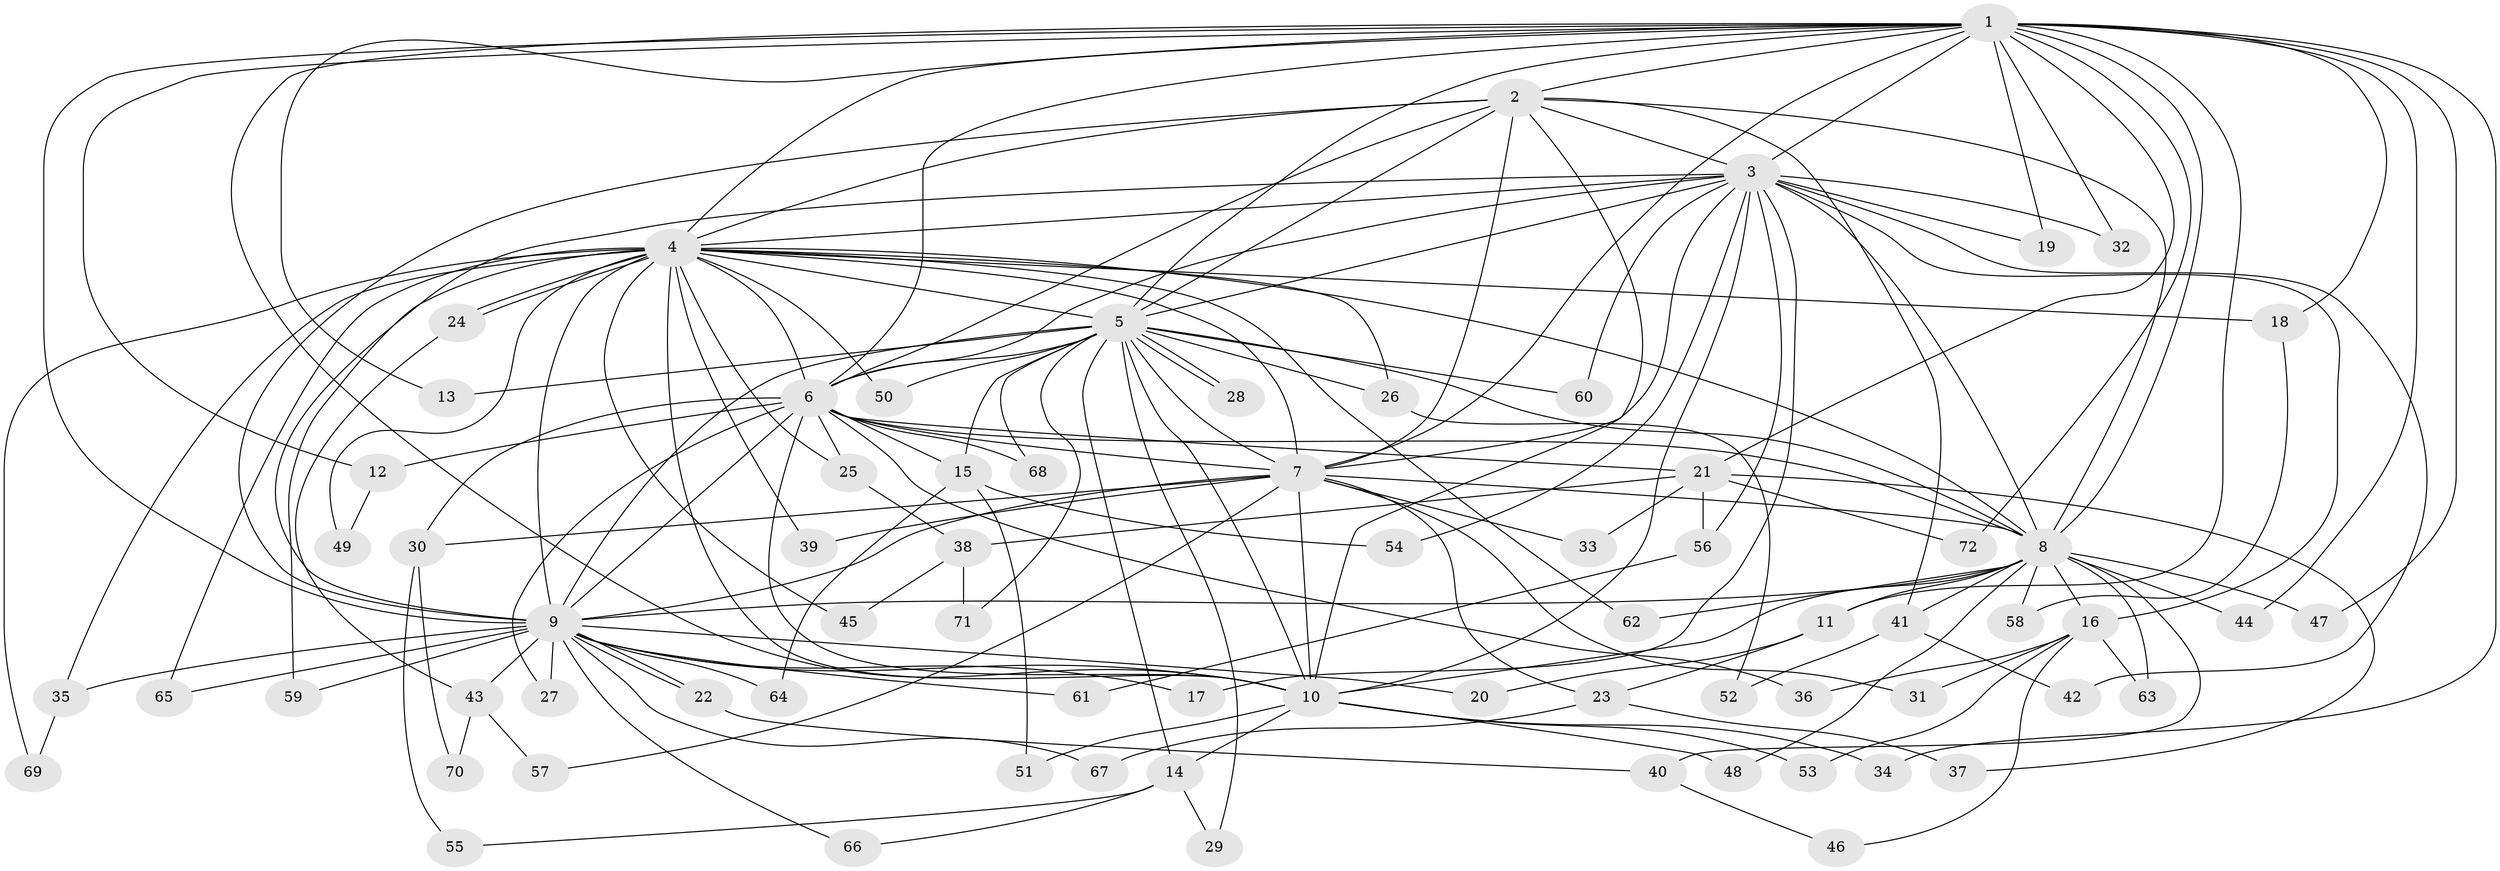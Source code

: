// coarse degree distribution, {17: 0.01818181818181818, 20: 0.03636363636363636, 18: 0.03636363636363636, 16: 0.01818181818181818, 12: 0.01818181818181818, 15: 0.01818181818181818, 6: 0.01818181818181818, 3: 0.12727272727272726, 4: 0.07272727272727272, 2: 0.6181818181818182, 7: 0.01818181818181818}
// Generated by graph-tools (version 1.1) at 2025/41/03/06/25 10:41:44]
// undirected, 72 vertices, 169 edges
graph export_dot {
graph [start="1"]
  node [color=gray90,style=filled];
  1;
  2;
  3;
  4;
  5;
  6;
  7;
  8;
  9;
  10;
  11;
  12;
  13;
  14;
  15;
  16;
  17;
  18;
  19;
  20;
  21;
  22;
  23;
  24;
  25;
  26;
  27;
  28;
  29;
  30;
  31;
  32;
  33;
  34;
  35;
  36;
  37;
  38;
  39;
  40;
  41;
  42;
  43;
  44;
  45;
  46;
  47;
  48;
  49;
  50;
  51;
  52;
  53;
  54;
  55;
  56;
  57;
  58;
  59;
  60;
  61;
  62;
  63;
  64;
  65;
  66;
  67;
  68;
  69;
  70;
  71;
  72;
  1 -- 2;
  1 -- 3;
  1 -- 4;
  1 -- 5;
  1 -- 6;
  1 -- 7;
  1 -- 8;
  1 -- 9;
  1 -- 10;
  1 -- 11;
  1 -- 12;
  1 -- 13;
  1 -- 18;
  1 -- 19;
  1 -- 21;
  1 -- 32;
  1 -- 34;
  1 -- 44;
  1 -- 47;
  1 -- 72;
  2 -- 3;
  2 -- 4;
  2 -- 5;
  2 -- 6;
  2 -- 7;
  2 -- 8;
  2 -- 9;
  2 -- 10;
  2 -- 41;
  3 -- 4;
  3 -- 5;
  3 -- 6;
  3 -- 7;
  3 -- 8;
  3 -- 9;
  3 -- 10;
  3 -- 16;
  3 -- 17;
  3 -- 19;
  3 -- 32;
  3 -- 42;
  3 -- 54;
  3 -- 56;
  3 -- 60;
  4 -- 5;
  4 -- 6;
  4 -- 7;
  4 -- 8;
  4 -- 9;
  4 -- 10;
  4 -- 18;
  4 -- 24;
  4 -- 24;
  4 -- 25;
  4 -- 26;
  4 -- 35;
  4 -- 39;
  4 -- 45;
  4 -- 49;
  4 -- 50;
  4 -- 59;
  4 -- 62;
  4 -- 65;
  4 -- 69;
  5 -- 6;
  5 -- 7;
  5 -- 8;
  5 -- 9;
  5 -- 10;
  5 -- 13;
  5 -- 14;
  5 -- 15;
  5 -- 26;
  5 -- 28;
  5 -- 28;
  5 -- 29;
  5 -- 50;
  5 -- 60;
  5 -- 68;
  5 -- 71;
  6 -- 7;
  6 -- 8;
  6 -- 9;
  6 -- 10;
  6 -- 12;
  6 -- 15;
  6 -- 21;
  6 -- 25;
  6 -- 27;
  6 -- 30;
  6 -- 36;
  6 -- 68;
  7 -- 8;
  7 -- 9;
  7 -- 10;
  7 -- 23;
  7 -- 30;
  7 -- 31;
  7 -- 33;
  7 -- 39;
  7 -- 57;
  8 -- 9;
  8 -- 10;
  8 -- 11;
  8 -- 16;
  8 -- 40;
  8 -- 41;
  8 -- 44;
  8 -- 47;
  8 -- 48;
  8 -- 58;
  8 -- 62;
  8 -- 63;
  9 -- 10;
  9 -- 17;
  9 -- 20;
  9 -- 22;
  9 -- 22;
  9 -- 27;
  9 -- 35;
  9 -- 43;
  9 -- 59;
  9 -- 61;
  9 -- 64;
  9 -- 65;
  9 -- 66;
  9 -- 67;
  10 -- 14;
  10 -- 34;
  10 -- 48;
  10 -- 51;
  10 -- 53;
  11 -- 20;
  11 -- 23;
  12 -- 49;
  14 -- 29;
  14 -- 55;
  14 -- 66;
  15 -- 51;
  15 -- 54;
  15 -- 64;
  16 -- 31;
  16 -- 36;
  16 -- 46;
  16 -- 53;
  16 -- 63;
  18 -- 58;
  21 -- 33;
  21 -- 37;
  21 -- 38;
  21 -- 56;
  21 -- 72;
  22 -- 40;
  23 -- 37;
  23 -- 67;
  24 -- 43;
  25 -- 38;
  26 -- 52;
  30 -- 55;
  30 -- 70;
  35 -- 69;
  38 -- 45;
  38 -- 71;
  40 -- 46;
  41 -- 42;
  41 -- 52;
  43 -- 57;
  43 -- 70;
  56 -- 61;
}
